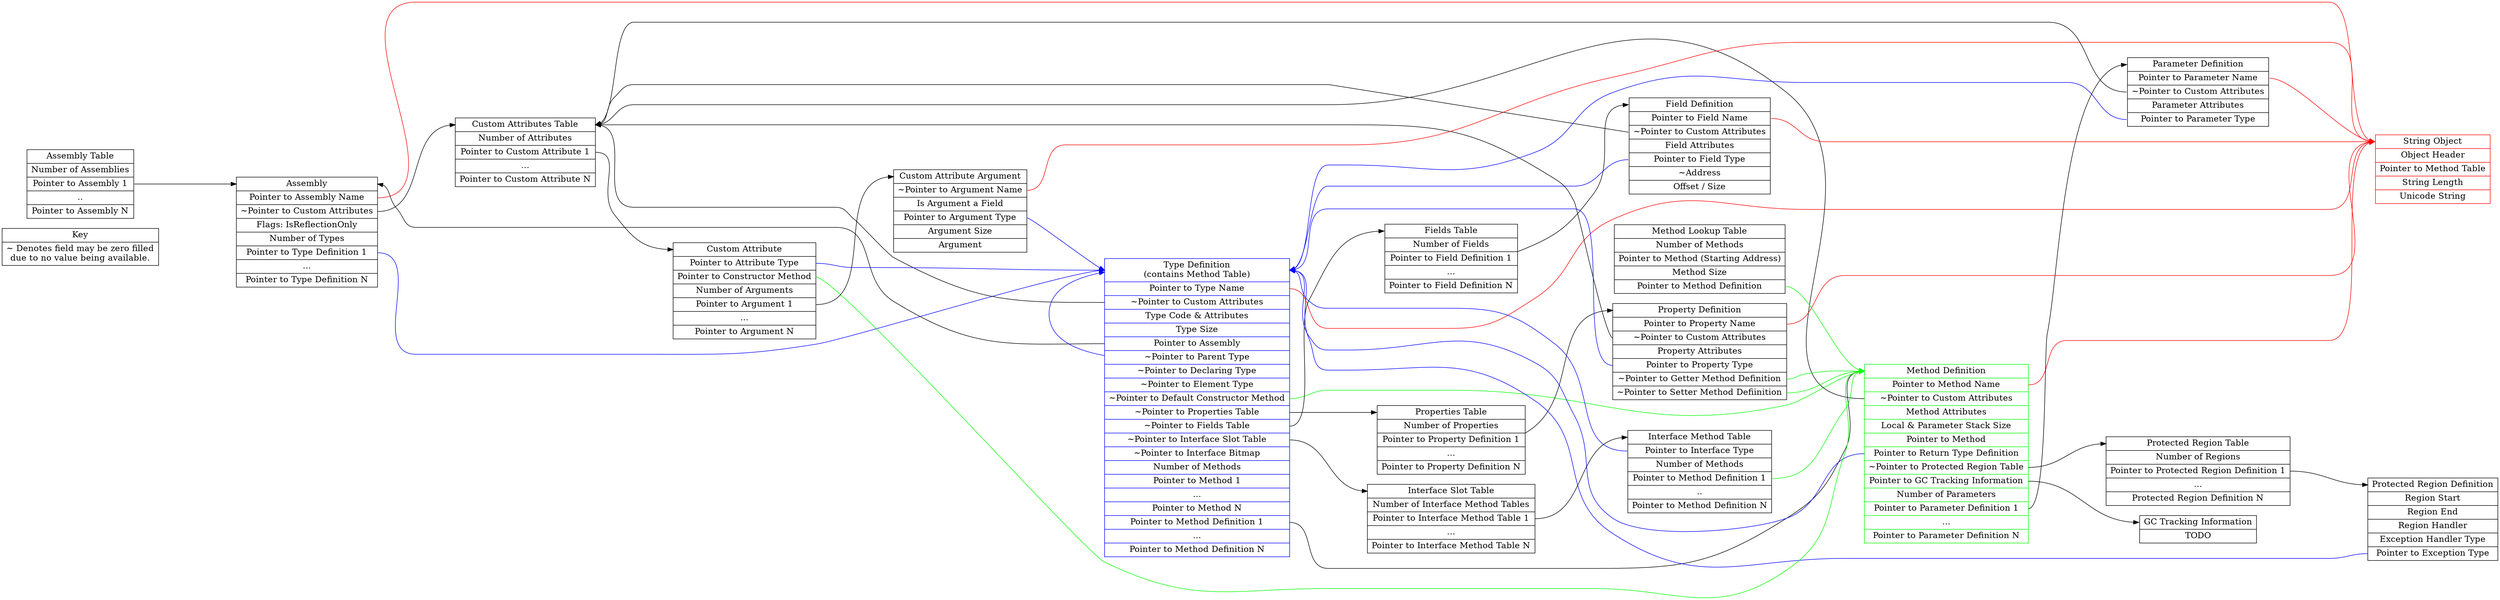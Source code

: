 digraph "MOSA Runtime Tables"
{

	graph [rankdir = "LR"];
	node [fontsize = "16" shape = "ellipse"];
	edge [minlen = "4"];

	"Key" [
		label = "<f0>Key|<f1>~ Denotes field may be zero filled\ndue to no value being available."
		shape = "record"
	];

	"NameString" [
		label = "<f0>String Object|<f1>Object Header|<f2>Pointer to Method Table|<f3>String Length|<f4>Unicode String"
		shape = "record"
		color = "red"
	];

	"AssemblyListTable" [
		label = "<f0>Assembly Table|<f1>Number of Assemblies|<f2>Pointer to Assembly 1|..|Pointer to Assembly N"
		shape = "record"
	];

	"AssemblyListTable":f2 -> "AssemblyDefinition":f0 [
		id = 0
	];

	"AssemblyDefinition" [
		label = "<f0>Assembly|<f1>Pointer to Assembly Name|<f2>~Pointer to Custom Attributes|<f3>Flags: IsReflectionOnly|<f4>Number of Types|<f5>Pointer to Type  Definition 1|...|Pointer to Type  Definition N"
		shape = "record"
	];

	"AssemblyDefinition":f1 -> "NameString":f0 [
		id = 0
		color = "red"
	];

	"AssemblyDefinition":f2 -> "CustomAttributesTable":f0 [
		id = 0
	];

	"AssemblyDefinition":f5 -> "TypeDefinition":f0 [
		id = 0
		color = "blue"
	];

	"TypeDefinition" [
		label = "<f0>Type Definition\n(contains Method Table)|<f1>Pointer to Type Name|<f2>~Pointer to Custom Attributes|<f3>Type Code & Attributes|<f4>Type Size|<f5>Pointer to Assembly|<f6>~Pointer to Parent Type|<f7>~Pointer to Declaring Type|<f8>~Pointer to Element Type|<f9>~Pointer to Default Constructor Method|<f10>~Pointer to Properties Table|<f11>~Pointer to Fields Table|<f12>~Pointer to Interface Slot Table|<f13>~Pointer to Interface Bitmap|<f14>Number of Methods|<f15>Pointer to Method 1|...|Pointer to Method N|<f16>Pointer to Method Definition 1|...|Pointer to Method Definition N"
		shape = "record"
		color = "blue"
	];

	"TypeDefinition":f1 -> "NameString":f0 [
		id = 0
		color = "red"
	];

	"TypeDefinition":f2 -> "CustomAttributesTable":f0 [
		id = 0
	];

	"TypeDefinition":f5 -> "AssemblyDefinition":f0 [
		id = 0
	];

	"TypeDefinition":f6 -> "TypeDefinition":f0 [
		id = 0
		color = "blue"
	];

	"TypeDefinition":f9 -> "MethodDefinition":f0 [
		id = 0
		color = "green"
	];

	"TypeDefinition":f10 -> "PropertiesTable":f0 [
		id = 0
	];

	"TypeDefinition":f11 -> "FieldsTable":f0 [
		id = 0
	];

	"TypeDefinition":f12 -> "InterfaceSlotTable":f0 [
		id = 0
	];

	"TypeDefinition":f16 -> "MethodDefinition":f0 [
		id = 0
	];

	"FieldsTable" [
	label = "<f0>Fields Table|<f1>Number of Fields|<f1>Pointer to Field Definition 1|...|Pointer to Field Definition N"
	shape = "record"
	];

	"FieldsTable":f2 -> "FieldDefinition":f0 [
		id = 0
	];

	"FieldDefinition" [
		label = "<f0>Field Definition|<f1>Pointer to Field Name|<f2>~Pointer to Custom Attributes|<f3>Field Attributes|<f4>Pointer to Field Type|<f5>~Address|<f6>Offset / Size"
		shape = "record"
	];

	"FieldDefinition":f1 -> "NameString":f0 [
		id = 0
		color = "red"
	];

	"FieldDefinition":f2 -> "CustomAttributesTable":f0 [
		id = 0
	];

	"FieldDefinition":f4 -> "TypeDefinition":f0 [
		id = 0
		color = "blue"
	];

	"PropertiesTable" [
		label = "<f0>Properties Table|<f1>Number of Properties|<f1>Pointer to Property Definition 1|...|Pointer to Property Definition N"
		shape = "record"
	];

	"PropertiesTable":f2 -> "PropertyDefinition":f0 [
		id = 0
	];

	"PropertyDefinition" [
		label = "<f0>Property Definition|<f1>Pointer to Property Name|<f2>~Pointer to Custom Attributes|<f3>Property Attributes|<f4>Pointer to Property Type|<f5>~Pointer to Getter Method Definition|<f6>~Pointer to Setter Method Defiinition"
		shape = "record"
	];

	"PropertyDefinition":f1 -> "NameString":f0 [
		id = 0
		color = "red"
	];

	"PropertyDefinition":f2 -> "CustomAttributesTable":f0 [
		id = 0
	];

	"PropertyDefinition":f4 -> "TypeDefinition":f0 [
		id = 0
		color = "blue"
	];

	"PropertyDefinition":f5 -> "MethodDefinition":f0 [
		id = 0
		color = "green"
	];

	"PropertyDefinition":f6 -> "MethodDefinition":f0 [
		id = 0
		color = "green"
	];

	"MethodLookupTable" [
		label = "<f0>Method Lookup Table|Number of Methods|<f1>Pointer to Method (Starting Address)|<f2>Method Size|<f3>Pointer to Method Definition"
		shape = "record"
	];

	"MethodLookupTable":f3 -> "MethodDefinition":f0 [
		id = 0
		color = "green"
	];

	"ProtectedRegionTable" [
		label = "<f0>Protected Region Table|<f1>Number of Regions|<f2>Pointer to Protected Region Definition 1|...|Protected Region Definition N"
		shape = "record"
	];

	"ProtectedRegionTable":f2 -> "ProtectedRegionDefinition":f0 [
		id = 0
	];

	"ProtectedRegionDefinition" [
		label = "<f0>Protected Region Definition|<f1>Region Start|<f2>Region End|<f3>Region Handler|<f4>Exception Handler Type|<f5>Pointer to Exception Type"
		shape = "record"
	];

	"ProtectedRegionDefinition":f5 -> "TypeDefinition":f0 [
		id = 0
		color = "blue"
	];

	"InterfaceSlotTable" [
		label = "<f0>Interface Slot Table|<f1>Number of Interface Method Tables|<f2>Pointer to Interface Method Table 1|...|Pointer to Interface Method Table N"
		shape = "record"
	];

	"InterfaceSlotTable":f2 -> "InterfaceMethodTable":f0 [
		id = 0
	];

	"InterfaceMethodTable" [
		label = "<f0>Interface Method Table|<f1>Pointer to Interface Type|<f2>Number of Methods|<f3>Pointer to Method Definition 1|..|Pointer to Method Definition N"
		shape = "record"
	];

	"InterfaceMethodTable":f1 -> "TypeDefinition":f0 [
		id = 0
		color = "blue"
	];

	"InterfaceMethodTable":f3 -> "MethodDefinition":f0 [
		id = 0
		color = "green"
	];

	"MethodDefinition" [
		label = "<f0>Method Definition|<f1>Pointer to Method Name|<f2>~Pointer to Custom Attributes|<f3>Method Attributes|<f4>Local & Parameter Stack Size|<f5>Pointer to Method|<f6>Pointer to Return Type Definition|<f7>~Pointer to Protected Region Table|<f8>Pointer to GC Tracking Information|<f9>Number of Parameters|<f10>Pointer to Parameter Definition 1|...|Pointer to Parameter Definition N"
		shape = "record"
		color = "green"
	];

	"MethodDefinition":f7 -> "ProtectedRegionTable":f0 [
		id = 0
	];

	"MethodDefinition":f1 -> "NameString":f0 [
		id = 0
		color = "red"
	];

	"MethodDefinition":f2 -> "CustomAttributesTable":f0 [
		id = 0
	];

	"MethodDefinition":f6 -> "TypeDefinition":f0 [
		id = 0
		color = "blue"
	];

	"MethodDefinition":f8 -> "GCTrackingInformation":f0 [
		id = 0
	];

	"MethodDefinition":f10 -> "ParameterDefinition":f0 [
		id = 0
	];

	"ParameterDefinition" [
		label = "<f0>Parameter Definition|<f1>Pointer to Parameter Name|<f2>~Pointer to Custom Attributes|<f3>Parameter Attributes|<f4>Pointer to Parameter Type"
		shape = "record"
	];

	"ParameterDefinition":f1 -> "NameString":f0 [
		id = 0
		color = "red"
		];

	"ParameterDefinition":f2 -> "CustomAttributesTable":f0 [
		id = 0
	];

	"ParameterDefinition":f4 -> "TypeDefinition":f0 [
		id = 0
		color = "blue"
	];

	"GCTrackingInformation" [
		label = "<f0>GC Tracking Information|TODO"
		shape = "record"
	];

	"CustomAttributesTable" [
		label = "<f0>Custom Attributes Table|<f1>Number of Attributes|<f2>Pointer to Custom Attribute 1|...|Pointer to Custom Attribute N"
		shape = "record"
	];

	"CustomAttributesTable":f2 -> "CustomAttribute":f0 [
		id = 0
	];

	"CustomAttribute" [
		label = "<f0>Custom Attribute|<f1>Pointer to Attribute Type|<f2>Pointer to Constructor Method|<f3>Number of Arguments|<f4>Pointer to Argument 1|...|Pointer to Argument N"
		shape = "record"
	];

	"CustomAttribute":f1 -> "TypeDefinition":f0 [
		id = 0
		color = "blue"
	];

	"CustomAttribute":f2 -> "MethodDefinition":f0 [
		id = 0
		color = "green"
	];

	"CustomAttribute":f4 -> "CustomAttributeArgument":f0 [
		id = 0
	];

	"CustomAttributeArgument" [
		label = "<f0>Custom Attribute Argument|<f1>~Pointer to Argument Name|<f2>Is Argument a Field|<f3>Pointer to Argument Type|<f4>Argument Size|<f3>Argument"
		shape = "record"
	];

	"CustomAttributeArgument":f1 -> "NameString":f0 [
		id = 0
		color = "red"
	];

	"CustomAttributeArgument":f3 -> "TypeDefinition":f0 [
		id = 0
		color = "blue"
	];

}
